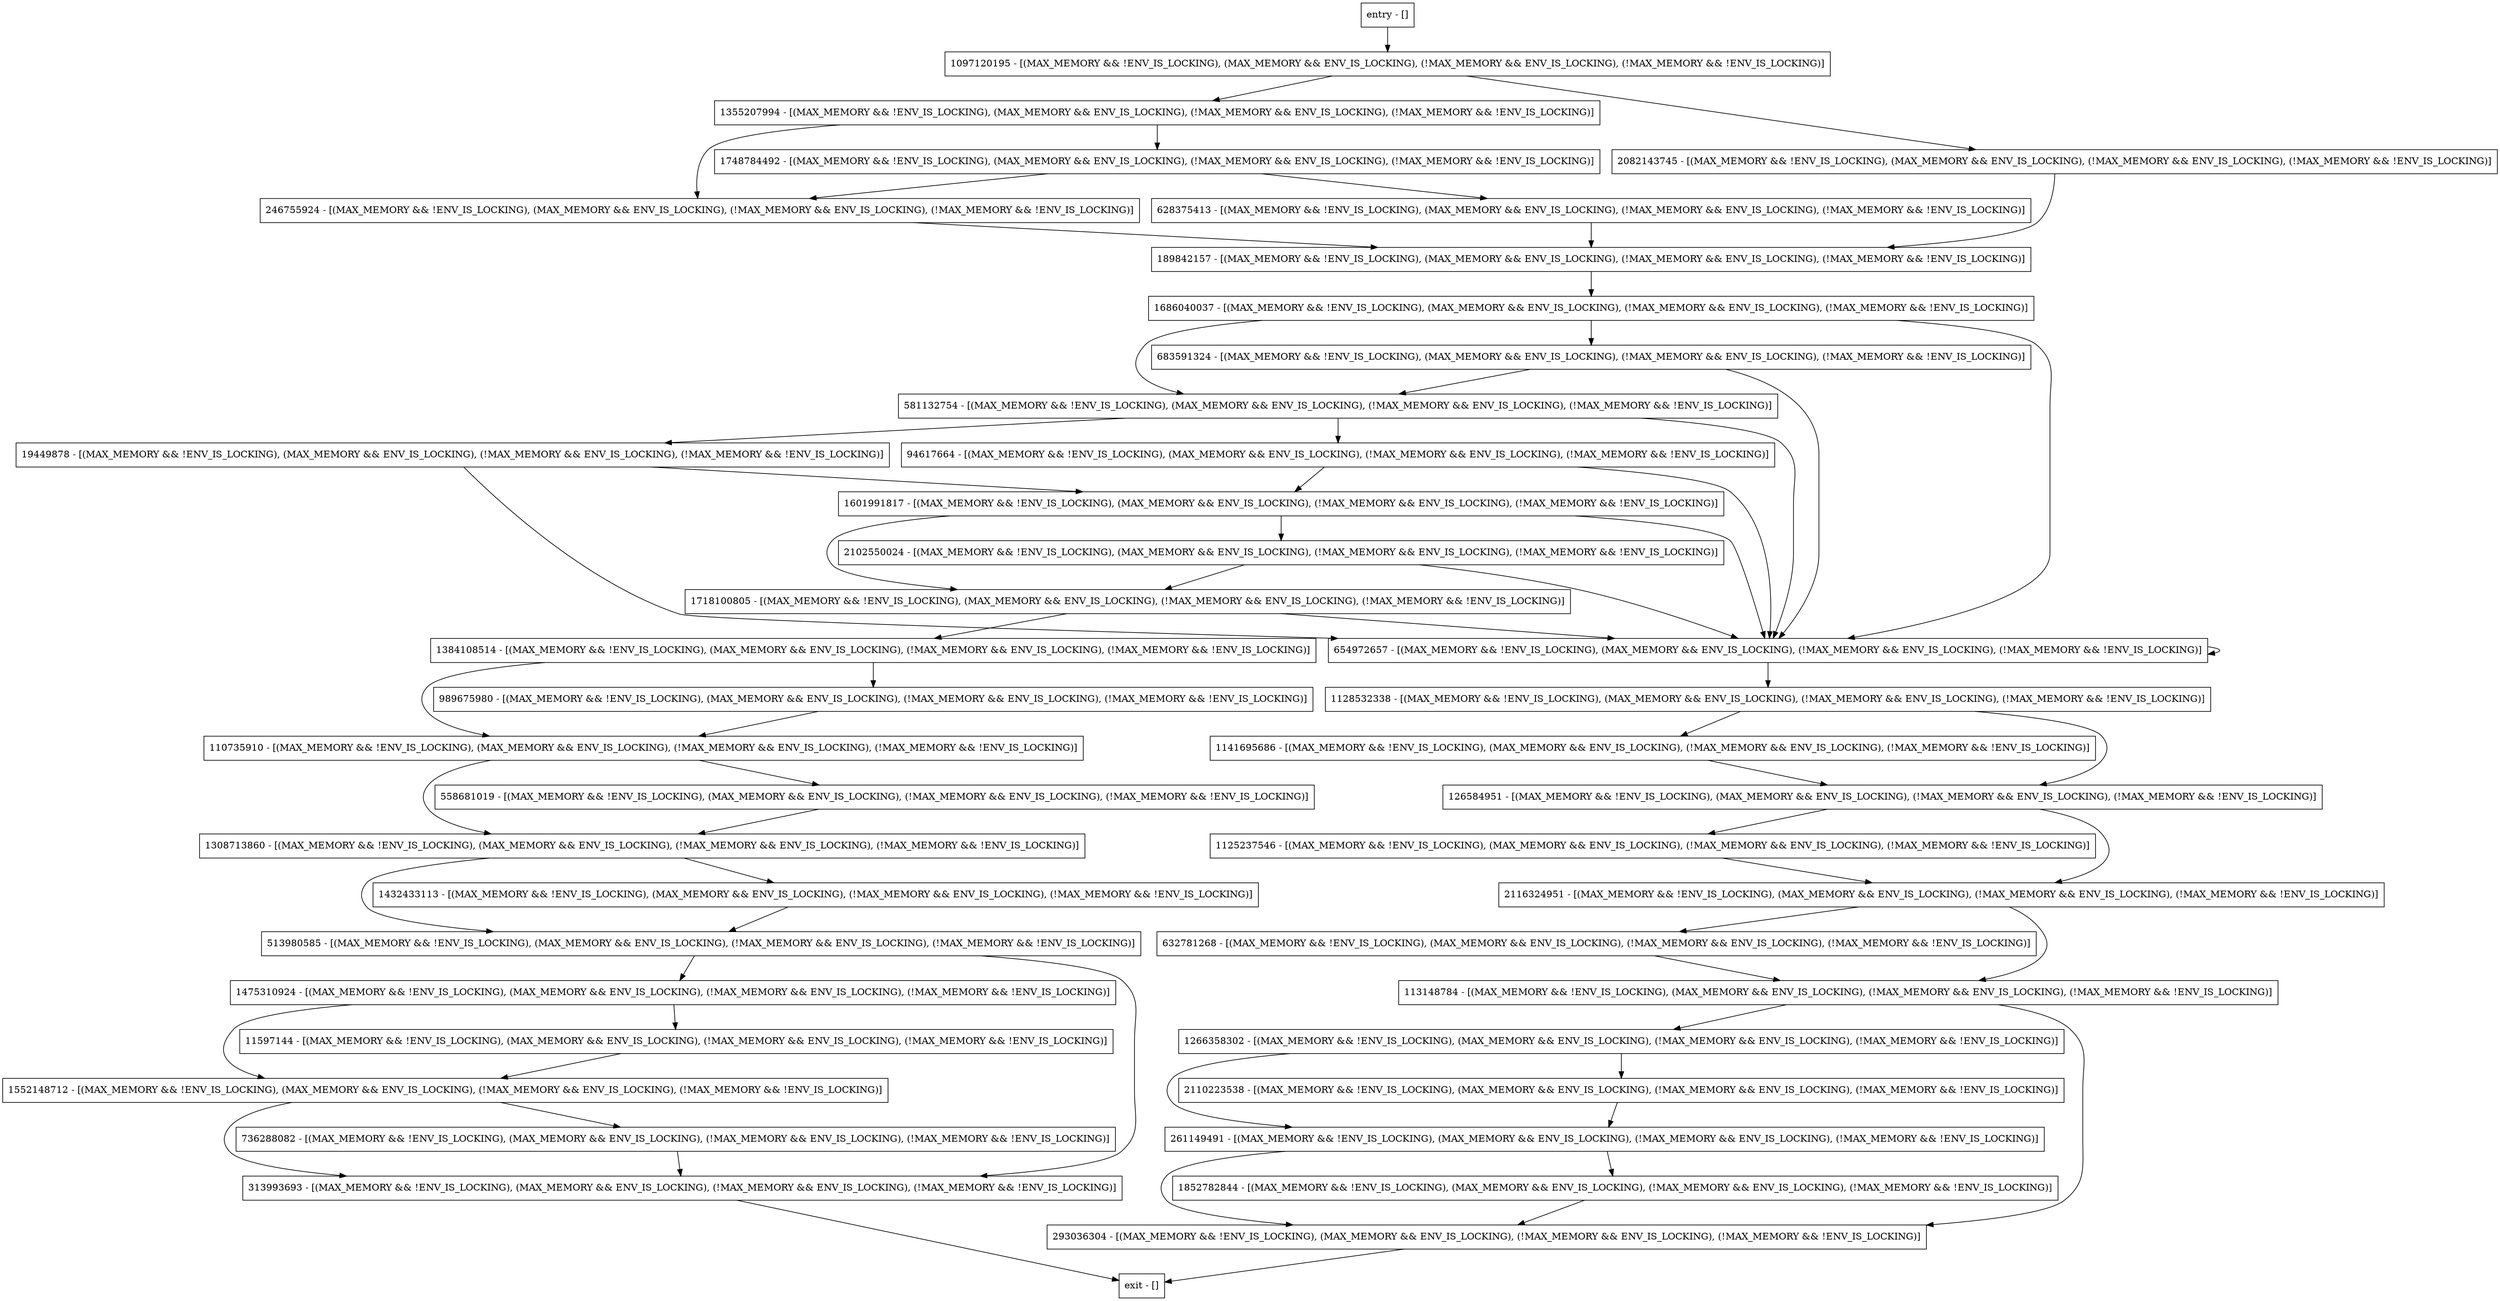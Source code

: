 digraph doCreateDb {
node [shape=record];
1748784492 [label="1748784492 - [(MAX_MEMORY && !ENV_IS_LOCKING), (MAX_MEMORY && ENV_IS_LOCKING), (!MAX_MEMORY && ENV_IS_LOCKING), (!MAX_MEMORY && !ENV_IS_LOCKING)]"];
261149491 [label="261149491 - [(MAX_MEMORY && !ENV_IS_LOCKING), (MAX_MEMORY && ENV_IS_LOCKING), (!MAX_MEMORY && ENV_IS_LOCKING), (!MAX_MEMORY && !ENV_IS_LOCKING)]"];
683591324 [label="683591324 - [(MAX_MEMORY && !ENV_IS_LOCKING), (MAX_MEMORY && ENV_IS_LOCKING), (!MAX_MEMORY && ENV_IS_LOCKING), (!MAX_MEMORY && !ENV_IS_LOCKING)]"];
1125237546 [label="1125237546 - [(MAX_MEMORY && !ENV_IS_LOCKING), (MAX_MEMORY && ENV_IS_LOCKING), (!MAX_MEMORY && ENV_IS_LOCKING), (!MAX_MEMORY && !ENV_IS_LOCKING)]"];
2110223538 [label="2110223538 - [(MAX_MEMORY && !ENV_IS_LOCKING), (MAX_MEMORY && ENV_IS_LOCKING), (!MAX_MEMORY && ENV_IS_LOCKING), (!MAX_MEMORY && !ENV_IS_LOCKING)]"];
11597144 [label="11597144 - [(MAX_MEMORY && !ENV_IS_LOCKING), (MAX_MEMORY && ENV_IS_LOCKING), (!MAX_MEMORY && ENV_IS_LOCKING), (!MAX_MEMORY && !ENV_IS_LOCKING)]"];
1308713860 [label="1308713860 - [(MAX_MEMORY && !ENV_IS_LOCKING), (MAX_MEMORY && ENV_IS_LOCKING), (!MAX_MEMORY && ENV_IS_LOCKING), (!MAX_MEMORY && !ENV_IS_LOCKING)]"];
1266358302 [label="1266358302 - [(MAX_MEMORY && !ENV_IS_LOCKING), (MAX_MEMORY && ENV_IS_LOCKING), (!MAX_MEMORY && ENV_IS_LOCKING), (!MAX_MEMORY && !ENV_IS_LOCKING)]"];
1097120195 [label="1097120195 - [(MAX_MEMORY && !ENV_IS_LOCKING), (MAX_MEMORY && ENV_IS_LOCKING), (!MAX_MEMORY && ENV_IS_LOCKING), (!MAX_MEMORY && !ENV_IS_LOCKING)]"];
1384108514 [label="1384108514 - [(MAX_MEMORY && !ENV_IS_LOCKING), (MAX_MEMORY && ENV_IS_LOCKING), (!MAX_MEMORY && ENV_IS_LOCKING), (!MAX_MEMORY && !ENV_IS_LOCKING)]"];
628375413 [label="628375413 - [(MAX_MEMORY && !ENV_IS_LOCKING), (MAX_MEMORY && ENV_IS_LOCKING), (!MAX_MEMORY && ENV_IS_LOCKING), (!MAX_MEMORY && !ENV_IS_LOCKING)]"];
110735910 [label="110735910 - [(MAX_MEMORY && !ENV_IS_LOCKING), (MAX_MEMORY && ENV_IS_LOCKING), (!MAX_MEMORY && ENV_IS_LOCKING), (!MAX_MEMORY && !ENV_IS_LOCKING)]"];
1852782844 [label="1852782844 - [(MAX_MEMORY && !ENV_IS_LOCKING), (MAX_MEMORY && ENV_IS_LOCKING), (!MAX_MEMORY && ENV_IS_LOCKING), (!MAX_MEMORY && !ENV_IS_LOCKING)]"];
989675980 [label="989675980 - [(MAX_MEMORY && !ENV_IS_LOCKING), (MAX_MEMORY && ENV_IS_LOCKING), (!MAX_MEMORY && ENV_IS_LOCKING), (!MAX_MEMORY && !ENV_IS_LOCKING)]"];
632781268 [label="632781268 - [(MAX_MEMORY && !ENV_IS_LOCKING), (MAX_MEMORY && ENV_IS_LOCKING), (!MAX_MEMORY && ENV_IS_LOCKING), (!MAX_MEMORY && !ENV_IS_LOCKING)]"];
113148784 [label="113148784 - [(MAX_MEMORY && !ENV_IS_LOCKING), (MAX_MEMORY && ENV_IS_LOCKING), (!MAX_MEMORY && ENV_IS_LOCKING), (!MAX_MEMORY && !ENV_IS_LOCKING)]"];
1601991817 [label="1601991817 - [(MAX_MEMORY && !ENV_IS_LOCKING), (MAX_MEMORY && ENV_IS_LOCKING), (!MAX_MEMORY && ENV_IS_LOCKING), (!MAX_MEMORY && !ENV_IS_LOCKING)]"];
558681019 [label="558681019 - [(MAX_MEMORY && !ENV_IS_LOCKING), (MAX_MEMORY && ENV_IS_LOCKING), (!MAX_MEMORY && ENV_IS_LOCKING), (!MAX_MEMORY && !ENV_IS_LOCKING)]"];
2116324951 [label="2116324951 - [(MAX_MEMORY && !ENV_IS_LOCKING), (MAX_MEMORY && ENV_IS_LOCKING), (!MAX_MEMORY && ENV_IS_LOCKING), (!MAX_MEMORY && !ENV_IS_LOCKING)]"];
1552148712 [label="1552148712 - [(MAX_MEMORY && !ENV_IS_LOCKING), (MAX_MEMORY && ENV_IS_LOCKING), (!MAX_MEMORY && ENV_IS_LOCKING), (!MAX_MEMORY && !ENV_IS_LOCKING)]"];
1686040037 [label="1686040037 - [(MAX_MEMORY && !ENV_IS_LOCKING), (MAX_MEMORY && ENV_IS_LOCKING), (!MAX_MEMORY && ENV_IS_LOCKING), (!MAX_MEMORY && !ENV_IS_LOCKING)]"];
1141695686 [label="1141695686 - [(MAX_MEMORY && !ENV_IS_LOCKING), (MAX_MEMORY && ENV_IS_LOCKING), (!MAX_MEMORY && ENV_IS_LOCKING), (!MAX_MEMORY && !ENV_IS_LOCKING)]"];
1718100805 [label="1718100805 - [(MAX_MEMORY && !ENV_IS_LOCKING), (MAX_MEMORY && ENV_IS_LOCKING), (!MAX_MEMORY && ENV_IS_LOCKING), (!MAX_MEMORY && !ENV_IS_LOCKING)]"];
94617664 [label="94617664 - [(MAX_MEMORY && !ENV_IS_LOCKING), (MAX_MEMORY && ENV_IS_LOCKING), (!MAX_MEMORY && ENV_IS_LOCKING), (!MAX_MEMORY && !ENV_IS_LOCKING)]"];
513980585 [label="513980585 - [(MAX_MEMORY && !ENV_IS_LOCKING), (MAX_MEMORY && ENV_IS_LOCKING), (!MAX_MEMORY && ENV_IS_LOCKING), (!MAX_MEMORY && !ENV_IS_LOCKING)]"];
1432433113 [label="1432433113 - [(MAX_MEMORY && !ENV_IS_LOCKING), (MAX_MEMORY && ENV_IS_LOCKING), (!MAX_MEMORY && ENV_IS_LOCKING), (!MAX_MEMORY && !ENV_IS_LOCKING)]"];
313993693 [label="313993693 - [(MAX_MEMORY && !ENV_IS_LOCKING), (MAX_MEMORY && ENV_IS_LOCKING), (!MAX_MEMORY && ENV_IS_LOCKING), (!MAX_MEMORY && !ENV_IS_LOCKING)]"];
654972657 [label="654972657 - [(MAX_MEMORY && !ENV_IS_LOCKING), (MAX_MEMORY && ENV_IS_LOCKING), (!MAX_MEMORY && ENV_IS_LOCKING), (!MAX_MEMORY && !ENV_IS_LOCKING)]"];
189842157 [label="189842157 - [(MAX_MEMORY && !ENV_IS_LOCKING), (MAX_MEMORY && ENV_IS_LOCKING), (!MAX_MEMORY && ENV_IS_LOCKING), (!MAX_MEMORY && !ENV_IS_LOCKING)]"];
2102550024 [label="2102550024 - [(MAX_MEMORY && !ENV_IS_LOCKING), (MAX_MEMORY && ENV_IS_LOCKING), (!MAX_MEMORY && ENV_IS_LOCKING), (!MAX_MEMORY && !ENV_IS_LOCKING)]"];
entry [label="entry - []"];
exit [label="exit - []"];
246755924 [label="246755924 - [(MAX_MEMORY && !ENV_IS_LOCKING), (MAX_MEMORY && ENV_IS_LOCKING), (!MAX_MEMORY && ENV_IS_LOCKING), (!MAX_MEMORY && !ENV_IS_LOCKING)]"];
736288082 [label="736288082 - [(MAX_MEMORY && !ENV_IS_LOCKING), (MAX_MEMORY && ENV_IS_LOCKING), (!MAX_MEMORY && ENV_IS_LOCKING), (!MAX_MEMORY && !ENV_IS_LOCKING)]"];
1355207994 [label="1355207994 - [(MAX_MEMORY && !ENV_IS_LOCKING), (MAX_MEMORY && ENV_IS_LOCKING), (!MAX_MEMORY && ENV_IS_LOCKING), (!MAX_MEMORY && !ENV_IS_LOCKING)]"];
581132754 [label="581132754 - [(MAX_MEMORY && !ENV_IS_LOCKING), (MAX_MEMORY && ENV_IS_LOCKING), (!MAX_MEMORY && ENV_IS_LOCKING), (!MAX_MEMORY && !ENV_IS_LOCKING)]"];
2082143745 [label="2082143745 - [(MAX_MEMORY && !ENV_IS_LOCKING), (MAX_MEMORY && ENV_IS_LOCKING), (!MAX_MEMORY && ENV_IS_LOCKING), (!MAX_MEMORY && !ENV_IS_LOCKING)]"];
19449878 [label="19449878 - [(MAX_MEMORY && !ENV_IS_LOCKING), (MAX_MEMORY && ENV_IS_LOCKING), (!MAX_MEMORY && ENV_IS_LOCKING), (!MAX_MEMORY && !ENV_IS_LOCKING)]"];
1475310924 [label="1475310924 - [(MAX_MEMORY && !ENV_IS_LOCKING), (MAX_MEMORY && ENV_IS_LOCKING), (!MAX_MEMORY && ENV_IS_LOCKING), (!MAX_MEMORY && !ENV_IS_LOCKING)]"];
126584951 [label="126584951 - [(MAX_MEMORY && !ENV_IS_LOCKING), (MAX_MEMORY && ENV_IS_LOCKING), (!MAX_MEMORY && ENV_IS_LOCKING), (!MAX_MEMORY && !ENV_IS_LOCKING)]"];
1128532338 [label="1128532338 - [(MAX_MEMORY && !ENV_IS_LOCKING), (MAX_MEMORY && ENV_IS_LOCKING), (!MAX_MEMORY && ENV_IS_LOCKING), (!MAX_MEMORY && !ENV_IS_LOCKING)]"];
293036304 [label="293036304 - [(MAX_MEMORY && !ENV_IS_LOCKING), (MAX_MEMORY && ENV_IS_LOCKING), (!MAX_MEMORY && ENV_IS_LOCKING), (!MAX_MEMORY && !ENV_IS_LOCKING)]"];
entry;
exit;
1748784492 -> 246755924;
1748784492 -> 628375413;
261149491 -> 293036304;
261149491 -> 1852782844;
683591324 -> 581132754;
683591324 -> 654972657;
1125237546 -> 2116324951;
2110223538 -> 261149491;
11597144 -> 1552148712;
1308713860 -> 513980585;
1308713860 -> 1432433113;
1266358302 -> 261149491;
1266358302 -> 2110223538;
1097120195 -> 1355207994;
1097120195 -> 2082143745;
1384108514 -> 989675980;
1384108514 -> 110735910;
628375413 -> 189842157;
110735910 -> 1308713860;
110735910 -> 558681019;
1852782844 -> 293036304;
989675980 -> 110735910;
632781268 -> 113148784;
113148784 -> 1266358302;
113148784 -> 293036304;
1601991817 -> 2102550024;
1601991817 -> 1718100805;
1601991817 -> 654972657;
558681019 -> 1308713860;
2116324951 -> 632781268;
2116324951 -> 113148784;
1552148712 -> 736288082;
1552148712 -> 313993693;
1686040037 -> 683591324;
1686040037 -> 581132754;
1686040037 -> 654972657;
1141695686 -> 126584951;
1718100805 -> 654972657;
1718100805 -> 1384108514;
94617664 -> 1601991817;
94617664 -> 654972657;
513980585 -> 313993693;
513980585 -> 1475310924;
1432433113 -> 513980585;
313993693 -> exit;
654972657 -> 1128532338;
654972657 -> 654972657;
189842157 -> 1686040037;
2102550024 -> 1718100805;
2102550024 -> 654972657;
entry -> 1097120195;
246755924 -> 189842157;
736288082 -> 313993693;
1355207994 -> 1748784492;
1355207994 -> 246755924;
581132754 -> 19449878;
581132754 -> 94617664;
581132754 -> 654972657;
2082143745 -> 189842157;
19449878 -> 1601991817;
19449878 -> 654972657;
1475310924 -> 1552148712;
1475310924 -> 11597144;
126584951 -> 1125237546;
126584951 -> 2116324951;
1128532338 -> 1141695686;
1128532338 -> 126584951;
293036304 -> exit;
}
